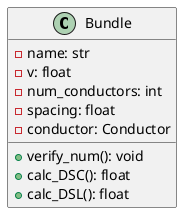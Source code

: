 @startuml Bundle
class Bundle {
    -name: str
    -v: float
    -num_conductors: int
    -spacing: float
    -conductor: Conductor

    +verify_num(): void
    +calc_DSC(): float
    +calc_DSL(): float
}
@enduml

@startuml Bus
class Bus {
    -name: str
    -base_kv: float
    -index: int
    +Vpu: float
    +V: float
    +angle: float
    +real_power: float
    +reactive_power: float
    +type: str

    +set_bus_v(v: float): void
    +set_angle(a: float): void
    +set_type(t: str): void
    +set_power(real: float, reactive: float): void
}
@enduml


@startuml Load
class Load {
    -name: str
    -bus: str
    -real_power: float
    -reactive_power: float
    +Smag: float
    +S: float
    +pf: float
    +angle: float
}
@enduml


@startuml Generator
class Generator {
    -name: str
    -bus: str
    -voltage: float
    -real_power: float
    -sub_transient_reactance: 0.0
    -neg_impedance: 0.0
    -zero_impedance: 0.0
    -gnd_impedance: None
    +reactive_power: float
    +Yprim0: np.array

    +set_power(real: float, reactive: float): void
    +calc_Y0prim(): np.array
}
@enduml


@startuml Circuit
class Circuit {
    - name: str
    + i: dict
    + Ybus: None
    + powerbase: float
    + table: list
    + components: dict
    + buses: dict
    + conductors: dict
    + bundles: dict
    + geometries: dict
    + x: None
    + y: None
    + count: int
    + slack: str
    + slack_index: int
    + pq_indexes: list
    + pv_indexes: list
    + indexes: list
    + bus_order: list

    + add_bus(name: str, voltage: float): void
    + add_resistor(name: str, r: float, bus1: str, bus2: str): void
    + add_load(name: str, bus: str, power: float, reactive: float): void
    + add_tline_from_geometry(name: str, bus1: Bus, bus2: Bus, bundle: Bundle,
    geometry: Geometry, length: float): void
    + add_tline_from_parameters(name: str, bus1: Bus, bus2: Bus, R: float, X: float, B: float): void
    + add_transformer(name: str, type: str, bus1: Bus, bus2: Bus, power_rating: float,
    impedance_percent: float, x_over_r_ratio: float, gnd_impedance: float): void
    + add_generator(name: str, bus: str, voltage: float, real_power: float, pos_imp: float,
    neg_imp: float, zero_imp: float, gnd_imp: float): void
    + add_conductor(name: str, diam: float, GMR: float, resistance: float, ampacity: float): void
    + add_bundle(name: str, num_conductors: int, spacing: float, conductor: Conductor,
    v: float): void
    + add_geometry(name: str, x: list, y: list): void
    + calc_Ybus(): list
    + change_slack(old: str, new: str): void
    + calc_indexes(): list
    + flat_start_y(): pd.DataFrame
    + compute_power_injection(x: pd.Series): pd.DataFrame
    + do_newton_raph(): tuple
    + do_fast_decoupled(): tuple
    + do_dc_power_flow(): pd.Series
    + update_voltages_and_angles(x: pd.Series): void
    + calc_currents(): void
}

@enduml


@startuml ThreePhaseFault
class ThreePhaseFault {
    - circuit: Circuit
    - faultbus: int
    - faultvoltage: float
    + faultYbus: np.ndarray
    + faultZbus: np.ndarray
    + I_fn: None
    + fault_voltages: None

    + calc_faultYbus(): np.ndarray
    + calc_fault_values(): void
    + print_current(): void
    + print_voltages(): void
}
@enduml


@startuml UnsymmetricalFaults
class UnsymmetricalFaults {
    - circuit: Circuit
    + Y0bus: np.ndarray
    + Z0bus: np.ndarray
    + Ypbus: np.ndarray
    + Zpbus: np.ndarray
    + Ynbus: np.ndarray
    + Znbus: np.ndarray

    + calc_zero(): np.ndarray
    + calc_positive(): np.ndarray
    + calc_negative(): np.ndarray
    + print_Y0bus(): void
    + print_Ypbus(): void
    + print_Ynbus(): void
    + SLG_fault(): void
    + LL_fault(): void
    + DLG_fault(): void
}
@enduml


@startuml Load
class Load {
    - name: str
    - bus: str
    - power: float
    - reactive: float
    + Smag: float
    + S: complex
    + pf: float
    + angle: float
}
@enduml


@startuml Generator
class Generator {
    - name: str
    - bus: str
    - voltage: float
    - real_power: float
    - sub_transient_reactance: complex
    - neg_impedance: complex
    - zero_impedance: complex
    - Zn: complex
    + Y0prim: float

    + calc_Y0prim(): float
}
@enduml


@startuml Conductor
class Conductor {
    - name: str
    - diam: float
    - GMR: float
    - resistance: float
    - ampacity: float
    + radius: float
}
@enduml


@startuml Geometry
class Geometry {
    -name: str
    -x: list[float]
    -y: list[float]
    +Deq: float

    +calc_Deq(): float
}
@enduml

@startuml Settings
class Settings {
    -freq: float
    -powerbase: float

    +set_freq(float): void
    +set_powerbase(float): void
}
@enduml

@startuml NewtonRaphson
class NewtonRaphson {
    - circuit : Circuit
    + slack_index : int
    + Ymag : np.ndarray
    + theta : np.ndarray
    + tolerance : float
    + xfull : pd.DataFrame
    + J1 : pd.DataFrame
    + J2 : pd.DataFrame
    + J3 : pd.DataFrame
    + J4 : pd.DataFrame
    + set_tolerance(tol : float) : void
    + x_setup() : (pd.DataFrame, pd.DataFrame)
    + y_setup() : (pd.DataFrame, pd.DataFrame)
    + newton_raph() : (pd.DataFrame, pd.DataFrame)
    + calc_J1_off_diag(M : int) : void
    + calc_J1_on_diag(M : int) : void
    + calc_J2_off_diag(M : int) : void
    + calc_J2_on_diag(M : int) : void
    + calc_J3_off_diag(M : int) : void
    + calc_J3_on_diag(M : int) : void
    + calc_J4_off_diag(M : int) : void
    + calc_J4_on_diag(M : int) : void
    + calc_y(xfull : pd.DataFrame) : pd.DataFrame
}
@enduml

@startuml FastDecoupled
class FastDecoupled {
    - circuit : Circuit
    + slack_index : int
    + B : DataFrame
    + tolerance : float
    + xfull : DataFrame
    + yfull : DataFrame
    + J1 : ndarray
    + J4 : ndarray

    + set_tolerance(tol: float) : void
    + setup() : tuple
    + fast_decoupled() : tuple
    + calc_J1(V: DataFrame) : void
    + calc_J4(V: DataFrame) : void
    + calc_y(xfull: DataFrame) : DataFrame
}
@enduml

@startuml DCPowerFlow
class DCPowerFlow {
    - circuit : Circuit
    + B : ndarray
    + P : DataFrame

    + calc_B() : ndarray
    + calc_P() : DataFrame
    + dc_power_flow() : DataFrame
}
@enduml


@startuml ThreePhaseFaultParameters
class ThreePhaseFaultParameters {
    - symfault : ThreePhaseFault
    - fault_bus_index : int
    - fault_voltage : float

    + calc_fault_current() : complex
    + calc_fault_voltages() : ndarray
}
@enduml


@startuml Transformer
class Transformer {
    - name : str
    - type : str
    - bus1 : Bus
    - bus2 : Bus
    - power_rating : float
    - impedance_percent : float
    - x_over_r_ratio : float
    - Znpu : complex
    + Zpu : complex
    + Ypu : complex
    + Y0pu : complex
    + yprim : DataFrame
    + yprim0 : DataFrame

    + calc_impedance() : complex
    + calc_yprim() : DataFrame
    + calc_yprim0() : DataFrame
}
@enduml


@startuml

class TransmissionLine {
  - name : str
  - bus1 : Bus
  - bus2 : Bus
  - bundle : Bundle
  - geometry : Geometry
  - length : float
  - flag : bool
  + freq : float
  + powerbase : float
  + Zbase : float
  + R : float
  + X : float
  + Zseries : complex
  + Z0series : complex
  + Yseries : complex
  + Y0series : complex
  + Yshunt : complex
  + yprim : DataFrame
  + yprim0 : DataFrame

  + from_parameters(name: str, bus1: Bus, bus2: Bus, R: float, X: float,
  B: float) : TransmissionLine
  + calc_R() : float
  + calc_X() : float
  + calc_B() : float
  + calc_yprim() : DataFrame
  + calc_yprim0() : DataFrame
}

@enduml
